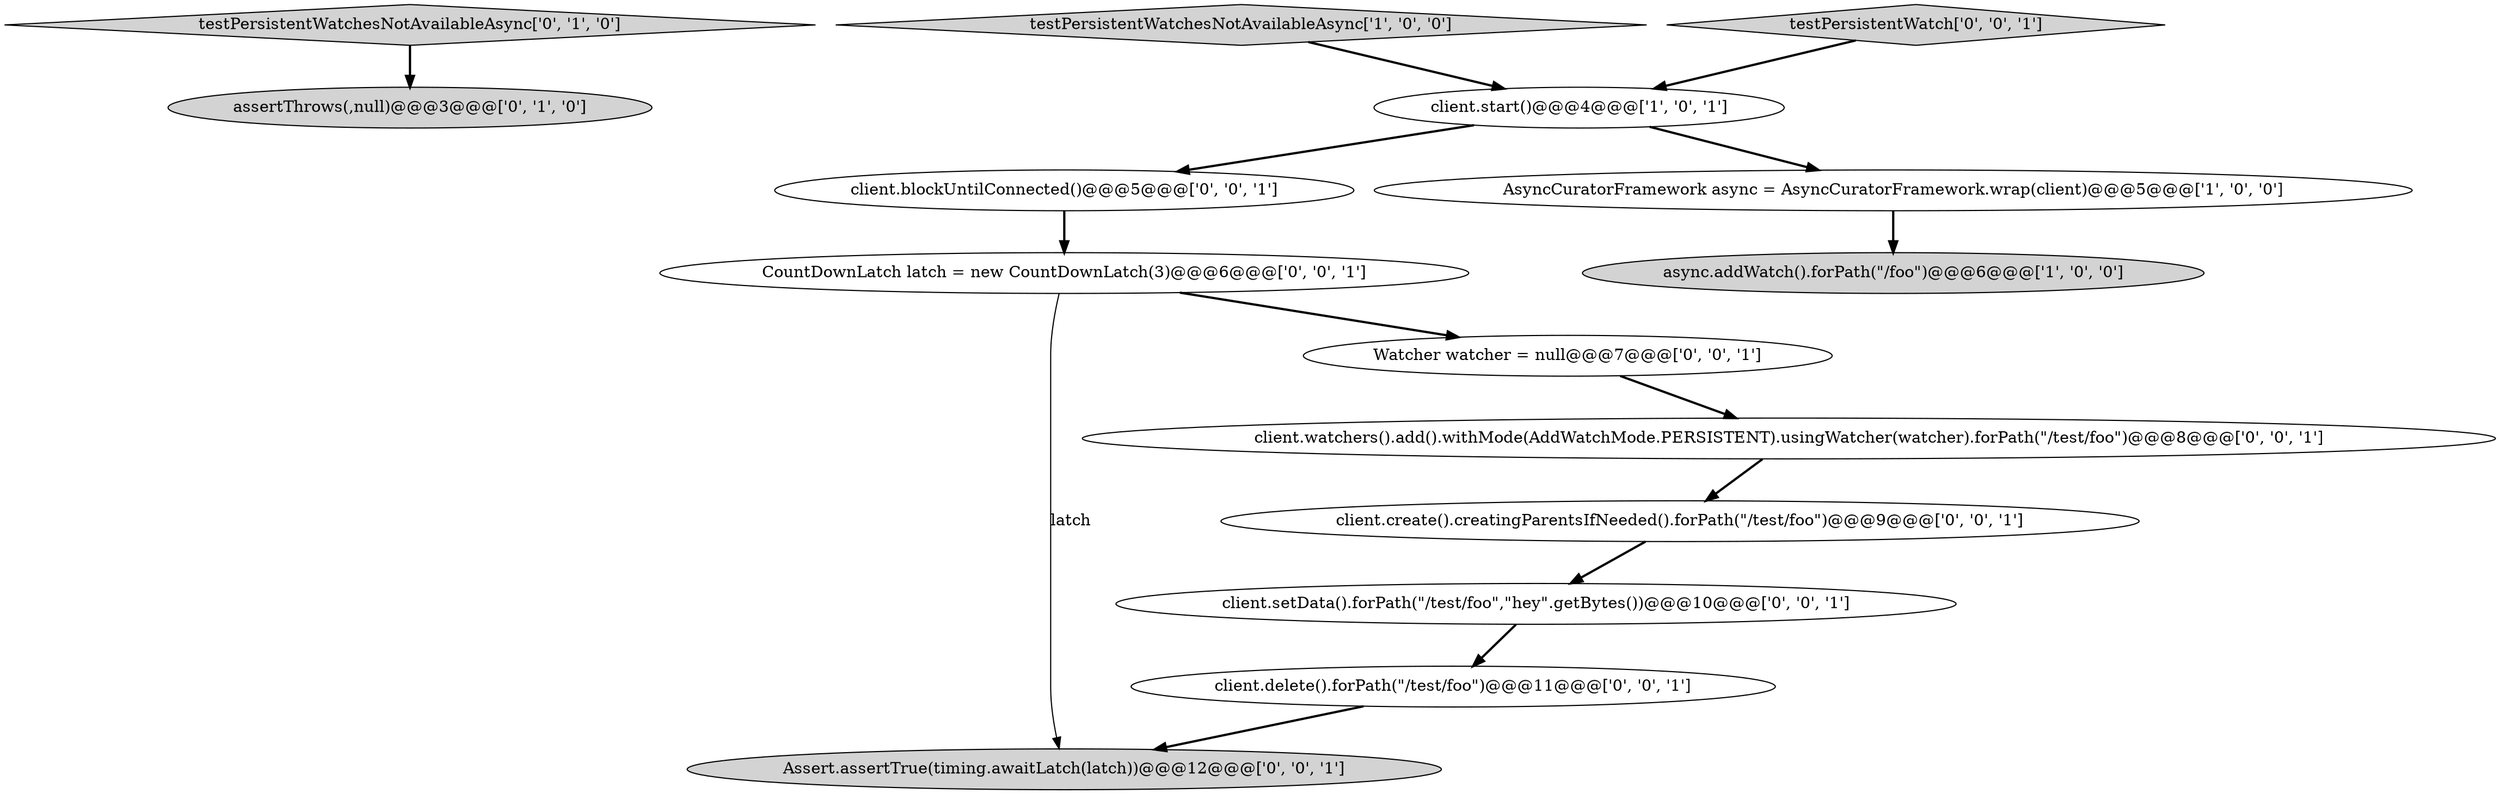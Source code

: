 digraph {
5 [style = filled, label = "assertThrows(,null)@@@3@@@['0', '1', '0']", fillcolor = lightgray, shape = ellipse image = "AAA1AAABBB2BBB"];
8 [style = filled, label = "client.blockUntilConnected()@@@5@@@['0', '0', '1']", fillcolor = white, shape = ellipse image = "AAA0AAABBB3BBB"];
10 [style = filled, label = "Assert.assertTrue(timing.awaitLatch(latch))@@@12@@@['0', '0', '1']", fillcolor = lightgray, shape = ellipse image = "AAA0AAABBB3BBB"];
14 [style = filled, label = "client.watchers().add().withMode(AddWatchMode.PERSISTENT).usingWatcher(watcher).forPath(\"/test/foo\")@@@8@@@['0', '0', '1']", fillcolor = white, shape = ellipse image = "AAA0AAABBB3BBB"];
9 [style = filled, label = "Watcher watcher = null@@@7@@@['0', '0', '1']", fillcolor = white, shape = ellipse image = "AAA0AAABBB3BBB"];
1 [style = filled, label = "async.addWatch().forPath(\"/foo\")@@@6@@@['1', '0', '0']", fillcolor = lightgray, shape = ellipse image = "AAA0AAABBB1BBB"];
4 [style = filled, label = "testPersistentWatchesNotAvailableAsync['0', '1', '0']", fillcolor = lightgray, shape = diamond image = "AAA0AAABBB2BBB"];
0 [style = filled, label = "testPersistentWatchesNotAvailableAsync['1', '0', '0']", fillcolor = lightgray, shape = diamond image = "AAA0AAABBB1BBB"];
2 [style = filled, label = "client.start()@@@4@@@['1', '0', '1']", fillcolor = white, shape = ellipse image = "AAA0AAABBB1BBB"];
3 [style = filled, label = "AsyncCuratorFramework async = AsyncCuratorFramework.wrap(client)@@@5@@@['1', '0', '0']", fillcolor = white, shape = ellipse image = "AAA0AAABBB1BBB"];
11 [style = filled, label = "testPersistentWatch['0', '0', '1']", fillcolor = lightgray, shape = diamond image = "AAA0AAABBB3BBB"];
13 [style = filled, label = "client.create().creatingParentsIfNeeded().forPath(\"/test/foo\")@@@9@@@['0', '0', '1']", fillcolor = white, shape = ellipse image = "AAA0AAABBB3BBB"];
6 [style = filled, label = "client.setData().forPath(\"/test/foo\",\"hey\".getBytes())@@@10@@@['0', '0', '1']", fillcolor = white, shape = ellipse image = "AAA0AAABBB3BBB"];
12 [style = filled, label = "CountDownLatch latch = new CountDownLatch(3)@@@6@@@['0', '0', '1']", fillcolor = white, shape = ellipse image = "AAA0AAABBB3BBB"];
7 [style = filled, label = "client.delete().forPath(\"/test/foo\")@@@11@@@['0', '0', '1']", fillcolor = white, shape = ellipse image = "AAA0AAABBB3BBB"];
12->9 [style = bold, label=""];
4->5 [style = bold, label=""];
11->2 [style = bold, label=""];
13->6 [style = bold, label=""];
14->13 [style = bold, label=""];
0->2 [style = bold, label=""];
6->7 [style = bold, label=""];
8->12 [style = bold, label=""];
12->10 [style = solid, label="latch"];
7->10 [style = bold, label=""];
3->1 [style = bold, label=""];
2->8 [style = bold, label=""];
9->14 [style = bold, label=""];
2->3 [style = bold, label=""];
}
